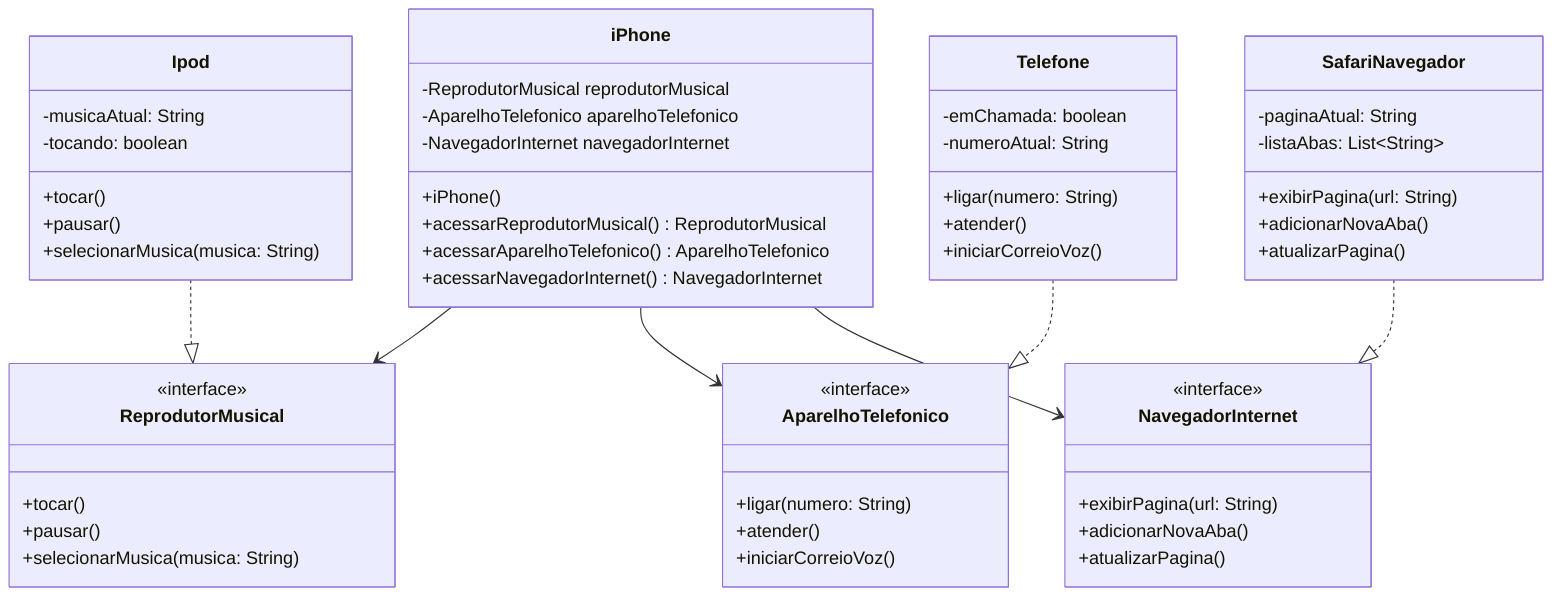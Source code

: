 classDiagram
    class iPhone {
        -ReprodutorMusical reprodutorMusical
        -AparelhoTelefonico aparelhoTelefonico
        -NavegadorInternet navegadorInternet
        +iPhone()
        +acessarReprodutorMusical() ReprodutorMusical
        +acessarAparelhoTelefonico() AparelhoTelefonico
        +acessarNavegadorInternet() NavegadorInternet
    }

    class ReprodutorMusical {
        <<interface>>
        +tocar()
        +pausar()
        +selecionarMusica(musica: String)
    }

    class AparelhoTelefonico {
        <<interface>>
        +ligar(numero: String)
        +atender()
        +iniciarCorreioVoz()
    }

    class NavegadorInternet {
        <<interface>>
        +exibirPagina(url: String)
        +adicionarNovaAba()
        +atualizarPagina()
    }

    class Ipod {
        -musicaAtual: String
        -tocando: boolean
        +tocar()
        +pausar()
        +selecionarMusica(musica: String)
    }

    class Telefone {
        -emChamada: boolean
        -numeroAtual: String
        +ligar(numero: String)
        +atender()
        +iniciarCorreioVoz()
    }

    class SafariNavegador {
        -paginaAtual: String
        -listaAbas: List~String~
        +exibirPagina(url: String)
        +adicionarNovaAba()
        +atualizarPagina()
    }

    iPhone --> ReprodutorMusical
    iPhone --> AparelhoTelefonico
    iPhone --> NavegadorInternet
    Ipod ..|> ReprodutorMusical
    Telefone ..|> AparelhoTelefonico
    SafariNavegador ..|> NavegadorInternet